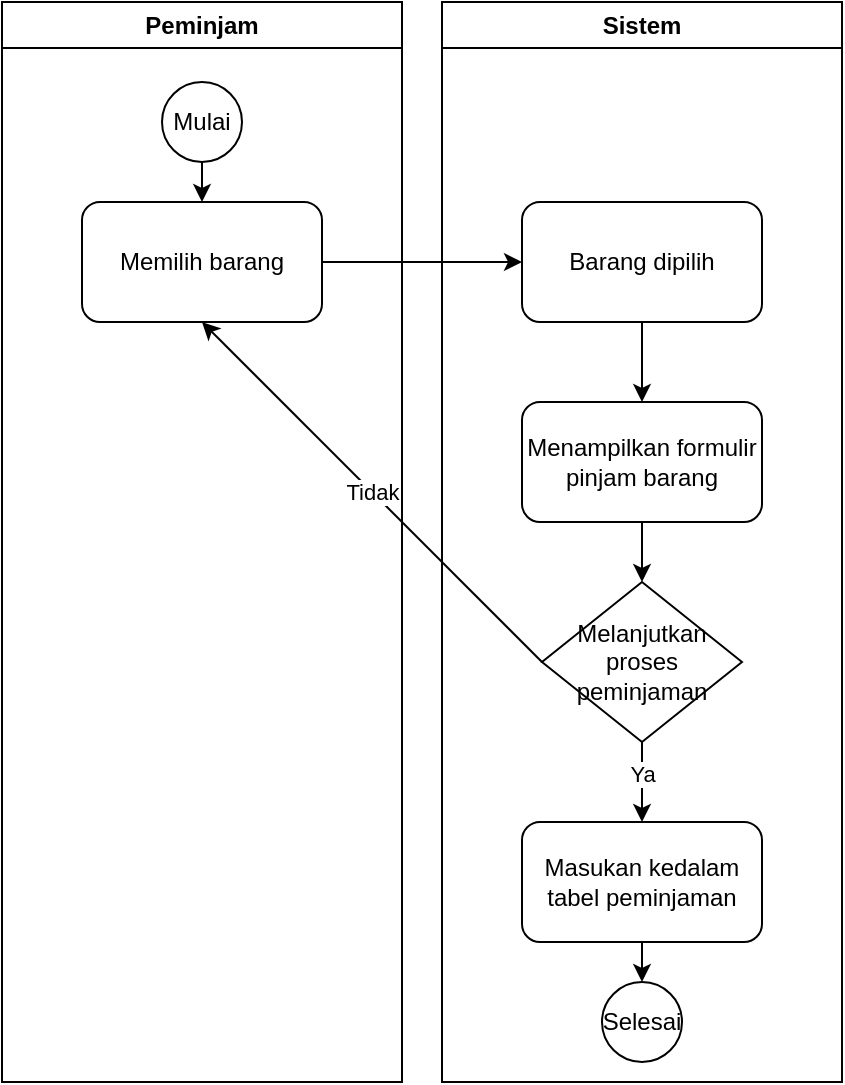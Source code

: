 <mxfile version="24.2.5" type="device" pages="2">
  <diagram name="Halaman-1" id="JmEhjn4MN_gXYhrhMOOi">
    <mxGraphModel dx="794" dy="559" grid="1" gridSize="10" guides="1" tooltips="1" connect="1" arrows="1" fold="1" page="1" pageScale="1" pageWidth="827" pageHeight="1169" math="0" shadow="0">
      <root>
        <mxCell id="0" />
        <mxCell id="1" parent="0" />
        <mxCell id="sCMsf9TAdMYy-MafYLaj-3" value="Peminjam" style="swimlane;whiteSpace=wrap;html=1;startSize=23;" parent="1" vertex="1">
          <mxGeometry x="80" y="30" width="200" height="540" as="geometry" />
        </mxCell>
        <mxCell id="sCMsf9TAdMYy-MafYLaj-6" value="Mulai" style="ellipse;whiteSpace=wrap;html=1;aspect=fixed;" parent="sCMsf9TAdMYy-MafYLaj-3" vertex="1">
          <mxGeometry x="80" y="40" width="40" height="40" as="geometry" />
        </mxCell>
        <mxCell id="sCMsf9TAdMYy-MafYLaj-11" value="Memilih barang" style="rounded=1;whiteSpace=wrap;html=1;" parent="sCMsf9TAdMYy-MafYLaj-3" vertex="1">
          <mxGeometry x="40" y="100" width="120" height="60" as="geometry" />
        </mxCell>
        <mxCell id="sCMsf9TAdMYy-MafYLaj-12" value="" style="endArrow=classic;html=1;rounded=0;exitX=0.5;exitY=1;exitDx=0;exitDy=0;entryX=0.5;entryY=0;entryDx=0;entryDy=0;" parent="sCMsf9TAdMYy-MafYLaj-3" source="sCMsf9TAdMYy-MafYLaj-6" target="sCMsf9TAdMYy-MafYLaj-11" edge="1">
          <mxGeometry width="50" height="50" relative="1" as="geometry">
            <mxPoint x="120" y="210" as="sourcePoint" />
            <mxPoint x="170" y="160" as="targetPoint" />
          </mxGeometry>
        </mxCell>
        <mxCell id="sCMsf9TAdMYy-MafYLaj-4" value="Sistem" style="swimlane;whiteSpace=wrap;html=1;" parent="1" vertex="1">
          <mxGeometry x="300" y="30" width="200" height="540" as="geometry" />
        </mxCell>
        <mxCell id="sCMsf9TAdMYy-MafYLaj-14" value="Barang dipilih" style="rounded=1;whiteSpace=wrap;html=1;" parent="sCMsf9TAdMYy-MafYLaj-4" vertex="1">
          <mxGeometry x="40" y="100" width="120" height="60" as="geometry" />
        </mxCell>
        <mxCell id="sCMsf9TAdMYy-MafYLaj-18" value="" style="endArrow=classic;html=1;rounded=0;exitX=0.5;exitY=1;exitDx=0;exitDy=0;entryX=0.5;entryY=0;entryDx=0;entryDy=0;" parent="sCMsf9TAdMYy-MafYLaj-4" source="sCMsf9TAdMYy-MafYLaj-14" target="sCMsf9TAdMYy-MafYLaj-22" edge="1">
          <mxGeometry width="50" height="50" relative="1" as="geometry">
            <mxPoint x="70" y="280" as="sourcePoint" />
            <mxPoint x="100" y="200" as="targetPoint" />
          </mxGeometry>
        </mxCell>
        <mxCell id="sCMsf9TAdMYy-MafYLaj-22" value="Menampilkan formulir pinjam barang" style="rounded=1;whiteSpace=wrap;html=1;" parent="sCMsf9TAdMYy-MafYLaj-4" vertex="1">
          <mxGeometry x="40" y="200" width="120" height="60" as="geometry" />
        </mxCell>
        <mxCell id="sCMsf9TAdMYy-MafYLaj-24" value="Melanjutkan proses peminjaman" style="rhombus;whiteSpace=wrap;html=1;" parent="sCMsf9TAdMYy-MafYLaj-4" vertex="1">
          <mxGeometry x="50" y="290" width="100" height="80" as="geometry" />
        </mxCell>
        <mxCell id="sCMsf9TAdMYy-MafYLaj-25" value="" style="endArrow=classic;html=1;rounded=0;exitX=0.5;exitY=1;exitDx=0;exitDy=0;entryX=0.5;entryY=0;entryDx=0;entryDy=0;" parent="sCMsf9TAdMYy-MafYLaj-4" source="sCMsf9TAdMYy-MafYLaj-22" target="sCMsf9TAdMYy-MafYLaj-24" edge="1">
          <mxGeometry width="50" height="50" relative="1" as="geometry">
            <mxPoint x="30" y="350" as="sourcePoint" />
            <mxPoint x="80" y="300" as="targetPoint" />
          </mxGeometry>
        </mxCell>
        <mxCell id="sCMsf9TAdMYy-MafYLaj-28" value="Masukan kedalam tabel peminjaman" style="rounded=1;whiteSpace=wrap;html=1;" parent="sCMsf9TAdMYy-MafYLaj-4" vertex="1">
          <mxGeometry x="40" y="410" width="120" height="60" as="geometry" />
        </mxCell>
        <mxCell id="sCMsf9TAdMYy-MafYLaj-27" value="" style="endArrow=classic;html=1;rounded=0;exitX=0.5;exitY=1;exitDx=0;exitDy=0;entryX=0.5;entryY=0;entryDx=0;entryDy=0;" parent="sCMsf9TAdMYy-MafYLaj-4" source="sCMsf9TAdMYy-MafYLaj-24" target="sCMsf9TAdMYy-MafYLaj-28" edge="1">
          <mxGeometry width="50" height="50" relative="1" as="geometry">
            <mxPoint x="30" y="350" as="sourcePoint" />
            <mxPoint x="100" y="400" as="targetPoint" />
          </mxGeometry>
        </mxCell>
        <mxCell id="sCMsf9TAdMYy-MafYLaj-31" value="Ya" style="edgeLabel;html=1;align=center;verticalAlign=middle;resizable=0;points=[];" parent="sCMsf9TAdMYy-MafYLaj-27" vertex="1" connectable="0">
          <mxGeometry x="-0.228" relative="1" as="geometry">
            <mxPoint as="offset" />
          </mxGeometry>
        </mxCell>
        <mxCell id="sCMsf9TAdMYy-MafYLaj-29" value="Selesai" style="ellipse;whiteSpace=wrap;html=1;aspect=fixed;" parent="sCMsf9TAdMYy-MafYLaj-4" vertex="1">
          <mxGeometry x="80" y="490" width="40" height="40" as="geometry" />
        </mxCell>
        <mxCell id="sCMsf9TAdMYy-MafYLaj-30" value="" style="endArrow=classic;html=1;rounded=0;exitX=0.5;exitY=1;exitDx=0;exitDy=0;" parent="sCMsf9TAdMYy-MafYLaj-4" source="sCMsf9TAdMYy-MafYLaj-28" target="sCMsf9TAdMYy-MafYLaj-29" edge="1">
          <mxGeometry width="50" height="50" relative="1" as="geometry">
            <mxPoint x="30" y="350" as="sourcePoint" />
            <mxPoint x="80" y="300" as="targetPoint" />
          </mxGeometry>
        </mxCell>
        <mxCell id="sCMsf9TAdMYy-MafYLaj-13" value="" style="endArrow=classic;html=1;rounded=0;exitX=1;exitY=0.5;exitDx=0;exitDy=0;entryX=0;entryY=0.5;entryDx=0;entryDy=0;" parent="1" source="sCMsf9TAdMYy-MafYLaj-11" target="sCMsf9TAdMYy-MafYLaj-14" edge="1">
          <mxGeometry width="50" height="50" relative="1" as="geometry">
            <mxPoint x="200" y="240" as="sourcePoint" />
            <mxPoint x="340" y="160" as="targetPoint" />
          </mxGeometry>
        </mxCell>
        <mxCell id="sCMsf9TAdMYy-MafYLaj-34" value="" style="endArrow=classic;html=1;rounded=0;exitX=0;exitY=0.5;exitDx=0;exitDy=0;entryX=0.5;entryY=1;entryDx=0;entryDy=0;" parent="1" source="sCMsf9TAdMYy-MafYLaj-24" target="sCMsf9TAdMYy-MafYLaj-11" edge="1">
          <mxGeometry relative="1" as="geometry">
            <mxPoint x="300" y="350" as="sourcePoint" />
            <mxPoint x="190" y="360" as="targetPoint" />
          </mxGeometry>
        </mxCell>
        <mxCell id="sCMsf9TAdMYy-MafYLaj-35" value="Tidak" style="edgeLabel;resizable=0;html=1;;align=center;verticalAlign=middle;" parent="sCMsf9TAdMYy-MafYLaj-34" connectable="0" vertex="1">
          <mxGeometry relative="1" as="geometry" />
        </mxCell>
      </root>
    </mxGraphModel>
  </diagram>
  <diagram id="MKilhxylhabhTdIXEX0e" name="Page-2">
    <mxGraphModel dx="1040" dy="1563" grid="1" gridSize="10" guides="1" tooltips="1" connect="1" arrows="1" fold="1" page="1" pageScale="1" pageWidth="1100" pageHeight="850" math="0" shadow="0">
      <root>
        <mxCell id="0" />
        <mxCell id="1" parent="0" />
        <mxCell id="I7WEpi4jFHM1Dq0cjbLv-14" value="" style="ellipse;whiteSpace=wrap;html=1;" vertex="1" parent="1">
          <mxGeometry x="120" y="-80" width="120" height="80" as="geometry" />
        </mxCell>
        <mxCell id="I7WEpi4jFHM1Dq0cjbLv-15" value="" style="ellipse;whiteSpace=wrap;html=1;" vertex="1" parent="1">
          <mxGeometry x="240" y="-80" width="120" height="80" as="geometry" />
        </mxCell>
        <mxCell id="I7WEpi4jFHM1Dq0cjbLv-17" value="" style="ellipse;whiteSpace=wrap;html=1;" vertex="1" parent="1">
          <mxGeometry x="120" y="-150" width="360" height="80" as="geometry" />
        </mxCell>
      </root>
    </mxGraphModel>
  </diagram>
</mxfile>
